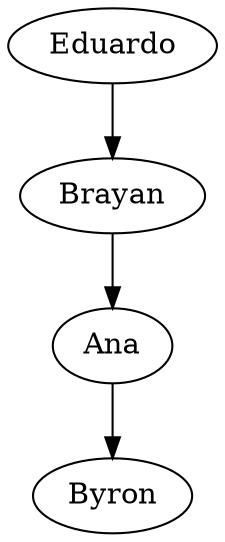 digraph G{ 
Node0[label="Eduardo"];
Node1[label="Brayan"];
Node0 -> Node1;
Node2[label="Ana"];
Node1 -> Node2;
Node3[label="Byron"];
Node2 -> Node3;
}
